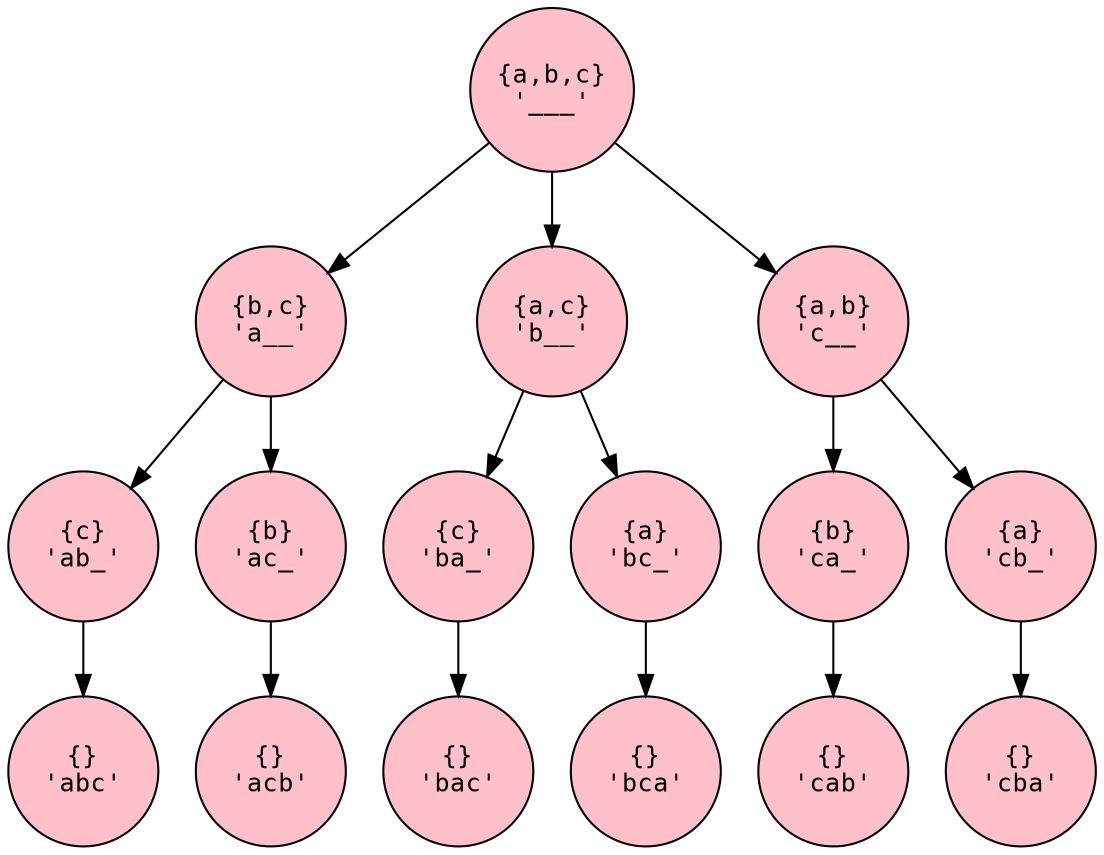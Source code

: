 digraph PermutationsABC {
  node [shape=circle, style=filled, fontname="Consolas",fillcolor=pink, fontcolor=black, fontsize=12, width=1.0, height=1.0];
  edge [len=1.0, penwidth=1.0, arrowsize=1.0];
  rankdir=TB;

  empty [label="{a,b,c}\n'___'"];
  a [label="{b,c}\n'a__'"];
  b [label="{a,c}\n'b__'"];
  c [label="{a,b}\n'c__'"];
  ab [label="{c}\n'ab_'"];
  ac [label="{b}\n'ac_'"];
  ba [label="{c}\n'ba_'"];
  bc [label="{a}\n'bc_'"];
  ca [label="{b}\n'ca_'"];
  cb [label="{a}\n'cb_'"];
  abc [label="{}\n'abc'"];
  acb [label="{}\n'acb'"];
  bac [label="{}\n'bac'"];
  bca [label="{}\n'bca'"];
  cab [label="{}\n'cab'"];
  cba [label="{}\n'cba'"];

  empty -> {a, b, c};
  a -> {ab, ac}
  b -> {ba, bc};
  c -> {ca, cb};
  ab -> {abc}
  ac -> {acb}
  ba -> {bac}
  bc -> {bca}
  ca -> {cab}
  cb -> {cba}
}
